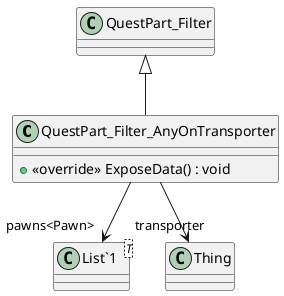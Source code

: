 @startuml
class QuestPart_Filter_AnyOnTransporter {
    + <<override>> ExposeData() : void
}
class "List`1"<T> {
}
QuestPart_Filter <|-- QuestPart_Filter_AnyOnTransporter
QuestPart_Filter_AnyOnTransporter --> "transporter" Thing
QuestPart_Filter_AnyOnTransporter --> "pawns<Pawn>" "List`1"
@enduml
